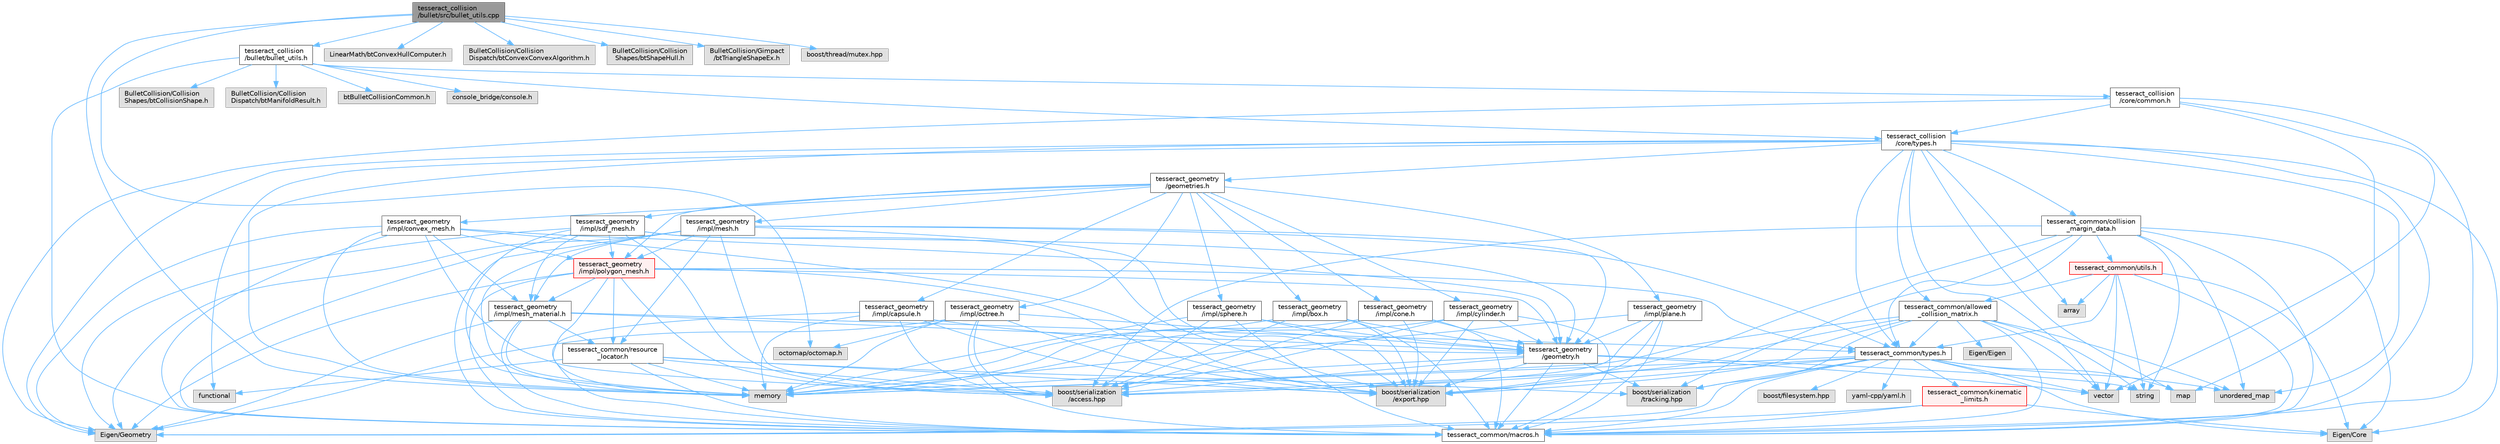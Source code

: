 digraph "tesseract_collision/bullet/src/bullet_utils.cpp"
{
 // LATEX_PDF_SIZE
  bgcolor="transparent";
  edge [fontname=Helvetica,fontsize=10,labelfontname=Helvetica,labelfontsize=10];
  node [fontname=Helvetica,fontsize=10,shape=box,height=0.2,width=0.4];
  Node1 [label="tesseract_collision\l/bullet/src/bullet_utils.cpp",height=0.2,width=0.4,color="gray40", fillcolor="grey60", style="filled", fontcolor="black",tooltip="Tesseract ROS Bullet environment utility function."];
  Node1 -> Node2 [color="steelblue1",style="solid"];
  Node2 [label="tesseract_collision\l/bullet/bullet_utils.h",height=0.2,width=0.4,color="grey40", fillcolor="white", style="filled",URL="$d6/d91/bullet__utils_8h.html",tooltip="Tesseract ROS Bullet environment utility function."];
  Node2 -> Node3 [color="steelblue1",style="solid"];
  Node3 [label="tesseract_common/macros.h",height=0.2,width=0.4,color="grey40", fillcolor="white", style="filled",URL="$de/d3c/macros_8h.html",tooltip="Common Tesseract Macros."];
  Node2 -> Node4 [color="steelblue1",style="solid"];
  Node4 [label="BulletCollision/Collision\lShapes/btCollisionShape.h",height=0.2,width=0.4,color="grey60", fillcolor="#E0E0E0", style="filled",tooltip=" "];
  Node2 -> Node5 [color="steelblue1",style="solid"];
  Node5 [label="BulletCollision/Collision\lDispatch/btManifoldResult.h",height=0.2,width=0.4,color="grey60", fillcolor="#E0E0E0", style="filled",tooltip=" "];
  Node2 -> Node6 [color="steelblue1",style="solid"];
  Node6 [label="btBulletCollisionCommon.h",height=0.2,width=0.4,color="grey60", fillcolor="#E0E0E0", style="filled",tooltip=" "];
  Node2 -> Node7 [color="steelblue1",style="solid"];
  Node7 [label="console_bridge/console.h",height=0.2,width=0.4,color="grey60", fillcolor="#E0E0E0", style="filled",tooltip=" "];
  Node2 -> Node8 [color="steelblue1",style="solid"];
  Node8 [label="tesseract_collision\l/core/types.h",height=0.2,width=0.4,color="grey40", fillcolor="white", style="filled",URL="$d3/db3/tesseract__collision_2core_2include_2tesseract__collision_2core_2types_8h.html",tooltip="Tesseracts Collision Common Types."];
  Node8 -> Node3 [color="steelblue1",style="solid"];
  Node8 -> Node9 [color="steelblue1",style="solid"];
  Node9 [label="Eigen/Core",height=0.2,width=0.4,color="grey60", fillcolor="#E0E0E0", style="filled",tooltip=" "];
  Node8 -> Node10 [color="steelblue1",style="solid"];
  Node10 [label="Eigen/Geometry",height=0.2,width=0.4,color="grey60", fillcolor="#E0E0E0", style="filled",tooltip=" "];
  Node8 -> Node11 [color="steelblue1",style="solid"];
  Node11 [label="vector",height=0.2,width=0.4,color="grey60", fillcolor="#E0E0E0", style="filled",tooltip=" "];
  Node8 -> Node12 [color="steelblue1",style="solid"];
  Node12 [label="memory",height=0.2,width=0.4,color="grey60", fillcolor="#E0E0E0", style="filled",tooltip=" "];
  Node8 -> Node13 [color="steelblue1",style="solid"];
  Node13 [label="map",height=0.2,width=0.4,color="grey60", fillcolor="#E0E0E0", style="filled",tooltip=" "];
  Node8 -> Node14 [color="steelblue1",style="solid"];
  Node14 [label="array",height=0.2,width=0.4,color="grey60", fillcolor="#E0E0E0", style="filled",tooltip=" "];
  Node8 -> Node15 [color="steelblue1",style="solid"];
  Node15 [label="unordered_map",height=0.2,width=0.4,color="grey60", fillcolor="#E0E0E0", style="filled",tooltip=" "];
  Node8 -> Node16 [color="steelblue1",style="solid"];
  Node16 [label="functional",height=0.2,width=0.4,color="grey60", fillcolor="#E0E0E0", style="filled",tooltip=" "];
  Node8 -> Node17 [color="steelblue1",style="solid"];
  Node17 [label="tesseract_geometry\l/geometries.h",height=0.2,width=0.4,color="grey40", fillcolor="white", style="filled",URL="$d4/ddb/geometries_8h.html",tooltip="Tesseract Geometries."];
  Node17 -> Node18 [color="steelblue1",style="solid"];
  Node18 [label="tesseract_geometry\l/impl/box.h",height=0.2,width=0.4,color="grey40", fillcolor="white", style="filled",URL="$df/d9e/tesseract__geometry_2include_2tesseract__geometry_2impl_2box_8h.html",tooltip="Tesseract Box Geometry."];
  Node18 -> Node3 [color="steelblue1",style="solid"];
  Node18 -> Node19 [color="steelblue1",style="solid"];
  Node19 [label="boost/serialization\l/access.hpp",height=0.2,width=0.4,color="grey60", fillcolor="#E0E0E0", style="filled",tooltip=" "];
  Node18 -> Node20 [color="steelblue1",style="solid"];
  Node20 [label="boost/serialization\l/export.hpp",height=0.2,width=0.4,color="grey60", fillcolor="#E0E0E0", style="filled",tooltip=" "];
  Node18 -> Node12 [color="steelblue1",style="solid"];
  Node18 -> Node21 [color="steelblue1",style="solid"];
  Node21 [label="tesseract_geometry\l/geometry.h",height=0.2,width=0.4,color="grey40", fillcolor="white", style="filled",URL="$d0/da6/tesseract__geometry_2include_2tesseract__geometry_2geometry_8h.html",tooltip="Tesseract Geometries."];
  Node21 -> Node3 [color="steelblue1",style="solid"];
  Node21 -> Node19 [color="steelblue1",style="solid"];
  Node21 -> Node20 [color="steelblue1",style="solid"];
  Node21 -> Node12 [color="steelblue1",style="solid"];
  Node21 -> Node22 [color="steelblue1",style="solid"];
  Node22 [label="string",height=0.2,width=0.4,color="grey60", fillcolor="#E0E0E0", style="filled",tooltip=" "];
  Node21 -> Node11 [color="steelblue1",style="solid"];
  Node21 -> Node23 [color="steelblue1",style="solid"];
  Node23 [label="boost/serialization\l/tracking.hpp",height=0.2,width=0.4,color="grey60", fillcolor="#E0E0E0", style="filled",tooltip=" "];
  Node17 -> Node24 [color="steelblue1",style="solid"];
  Node24 [label="tesseract_geometry\l/impl/capsule.h",height=0.2,width=0.4,color="grey40", fillcolor="white", style="filled",URL="$d8/d2b/tesseract__geometry_2include_2tesseract__geometry_2impl_2capsule_8h.html",tooltip="Tesseract Capsule Geometry."];
  Node24 -> Node3 [color="steelblue1",style="solid"];
  Node24 -> Node19 [color="steelblue1",style="solid"];
  Node24 -> Node20 [color="steelblue1",style="solid"];
  Node24 -> Node12 [color="steelblue1",style="solid"];
  Node24 -> Node21 [color="steelblue1",style="solid"];
  Node17 -> Node25 [color="steelblue1",style="solid"];
  Node25 [label="tesseract_geometry\l/impl/cone.h",height=0.2,width=0.4,color="grey40", fillcolor="white", style="filled",URL="$dc/df2/tesseract__geometry_2include_2tesseract__geometry_2impl_2cone_8h.html",tooltip="Tesseract Cone Geometry."];
  Node25 -> Node3 [color="steelblue1",style="solid"];
  Node25 -> Node19 [color="steelblue1",style="solid"];
  Node25 -> Node20 [color="steelblue1",style="solid"];
  Node25 -> Node12 [color="steelblue1",style="solid"];
  Node25 -> Node21 [color="steelblue1",style="solid"];
  Node17 -> Node26 [color="steelblue1",style="solid"];
  Node26 [label="tesseract_geometry\l/impl/convex_mesh.h",height=0.2,width=0.4,color="grey40", fillcolor="white", style="filled",URL="$de/dd2/tesseract__geometry_2include_2tesseract__geometry_2impl_2convex__mesh_8h.html",tooltip="Tesseract Convex Mesh Geometry."];
  Node26 -> Node3 [color="steelblue1",style="solid"];
  Node26 -> Node19 [color="steelblue1",style="solid"];
  Node26 -> Node20 [color="steelblue1",style="solid"];
  Node26 -> Node10 [color="steelblue1",style="solid"];
  Node26 -> Node12 [color="steelblue1",style="solid"];
  Node26 -> Node21 [color="steelblue1",style="solid"];
  Node26 -> Node27 [color="steelblue1",style="solid"];
  Node27 [label="tesseract_geometry\l/impl/mesh_material.h",height=0.2,width=0.4,color="grey40", fillcolor="white", style="filled",URL="$df/d8e/mesh__material_8h.html",tooltip="Tesseract Mesh Material read from a mesh file."];
  Node27 -> Node3 [color="steelblue1",style="solid"];
  Node27 -> Node28 [color="steelblue1",style="solid"];
  Node28 [label="tesseract_common/resource\l_locator.h",height=0.2,width=0.4,color="grey40", fillcolor="white", style="filled",URL="$d3/d95/resource__locator_8h.html",tooltip="Locate and retrieve resource data."];
  Node28 -> Node3 [color="steelblue1",style="solid"];
  Node28 -> Node19 [color="steelblue1",style="solid"];
  Node28 -> Node16 [color="steelblue1",style="solid"];
  Node28 -> Node12 [color="steelblue1",style="solid"];
  Node28 -> Node20 [color="steelblue1",style="solid"];
  Node28 -> Node23 [color="steelblue1",style="solid"];
  Node27 -> Node10 [color="steelblue1",style="solid"];
  Node27 -> Node12 [color="steelblue1",style="solid"];
  Node27 -> Node21 [color="steelblue1",style="solid"];
  Node27 -> Node29 [color="steelblue1",style="solid"];
  Node29 [label="tesseract_common/types.h",height=0.2,width=0.4,color="grey40", fillcolor="white", style="filled",URL="$dd/ddb/tesseract__common_2include_2tesseract__common_2types_8h.html",tooltip="Common Tesseract Types."];
  Node29 -> Node3 [color="steelblue1",style="solid"];
  Node29 -> Node19 [color="steelblue1",style="solid"];
  Node29 -> Node9 [color="steelblue1",style="solid"];
  Node29 -> Node10 [color="steelblue1",style="solid"];
  Node29 -> Node11 [color="steelblue1",style="solid"];
  Node29 -> Node12 [color="steelblue1",style="solid"];
  Node29 -> Node13 [color="steelblue1",style="solid"];
  Node29 -> Node15 [color="steelblue1",style="solid"];
  Node29 -> Node30 [color="steelblue1",style="solid"];
  Node30 [label="boost/filesystem.hpp",height=0.2,width=0.4,color="grey60", fillcolor="#E0E0E0", style="filled",tooltip=" "];
  Node29 -> Node31 [color="steelblue1",style="solid"];
  Node31 [label="yaml-cpp/yaml.h",height=0.2,width=0.4,color="grey60", fillcolor="#E0E0E0", style="filled",tooltip=" "];
  Node29 -> Node32 [color="steelblue1",style="solid"];
  Node32 [label="tesseract_common/kinematic\l_limits.h",height=0.2,width=0.4,color="red", fillcolor="#FFF0F0", style="filled",URL="$d9/dc2/kinematic__limits_8h.html",tooltip="Common Tesseract Kinematic Limits and Related Utility Functions."];
  Node32 -> Node3 [color="steelblue1",style="solid"];
  Node32 -> Node9 [color="steelblue1",style="solid"];
  Node32 -> Node10 [color="steelblue1",style="solid"];
  Node29 -> Node20 [color="steelblue1",style="solid"];
  Node29 -> Node23 [color="steelblue1",style="solid"];
  Node26 -> Node34 [color="steelblue1",style="solid"];
  Node34 [label="tesseract_geometry\l/impl/polygon_mesh.h",height=0.2,width=0.4,color="red", fillcolor="#FFF0F0", style="filled",URL="$d2/deb/polygon__mesh_8h.html",tooltip="Tesseract Polygon Mesh Geometry."];
  Node34 -> Node3 [color="steelblue1",style="solid"];
  Node34 -> Node19 [color="steelblue1",style="solid"];
  Node34 -> Node20 [color="steelblue1",style="solid"];
  Node34 -> Node10 [color="steelblue1",style="solid"];
  Node34 -> Node12 [color="steelblue1",style="solid"];
  Node34 -> Node29 [color="steelblue1",style="solid"];
  Node34 -> Node28 [color="steelblue1",style="solid"];
  Node34 -> Node21 [color="steelblue1",style="solid"];
  Node34 -> Node27 [color="steelblue1",style="solid"];
  Node17 -> Node45 [color="steelblue1",style="solid"];
  Node45 [label="tesseract_geometry\l/impl/cylinder.h",height=0.2,width=0.4,color="grey40", fillcolor="white", style="filled",URL="$d8/d3b/tesseract__geometry_2include_2tesseract__geometry_2impl_2cylinder_8h.html",tooltip="Tesseract Cylinder Geometry."];
  Node45 -> Node3 [color="steelblue1",style="solid"];
  Node45 -> Node19 [color="steelblue1",style="solid"];
  Node45 -> Node20 [color="steelblue1",style="solid"];
  Node45 -> Node12 [color="steelblue1",style="solid"];
  Node45 -> Node21 [color="steelblue1",style="solid"];
  Node17 -> Node46 [color="steelblue1",style="solid"];
  Node46 [label="tesseract_geometry\l/impl/mesh.h",height=0.2,width=0.4,color="grey40", fillcolor="white", style="filled",URL="$d5/d93/tesseract__geometry_2include_2tesseract__geometry_2impl_2mesh_8h.html",tooltip="Tesseract Mesh Geometry."];
  Node46 -> Node3 [color="steelblue1",style="solid"];
  Node46 -> Node28 [color="steelblue1",style="solid"];
  Node46 -> Node19 [color="steelblue1",style="solid"];
  Node46 -> Node20 [color="steelblue1",style="solid"];
  Node46 -> Node10 [color="steelblue1",style="solid"];
  Node46 -> Node12 [color="steelblue1",style="solid"];
  Node46 -> Node29 [color="steelblue1",style="solid"];
  Node46 -> Node21 [color="steelblue1",style="solid"];
  Node46 -> Node27 [color="steelblue1",style="solid"];
  Node46 -> Node34 [color="steelblue1",style="solid"];
  Node17 -> Node47 [color="steelblue1",style="solid"];
  Node47 [label="tesseract_geometry\l/impl/octree.h",height=0.2,width=0.4,color="grey40", fillcolor="white", style="filled",URL="$df/d5e/tesseract__geometry_2include_2tesseract__geometry_2impl_2octree_8h.html",tooltip="Tesseract Octree Geometry."];
  Node47 -> Node3 [color="steelblue1",style="solid"];
  Node47 -> Node19 [color="steelblue1",style="solid"];
  Node47 -> Node20 [color="steelblue1",style="solid"];
  Node47 -> Node10 [color="steelblue1",style="solid"];
  Node47 -> Node12 [color="steelblue1",style="solid"];
  Node47 -> Node48 [color="steelblue1",style="solid"];
  Node48 [label="octomap/octomap.h",height=0.2,width=0.4,color="grey60", fillcolor="#E0E0E0", style="filled",tooltip=" "];
  Node47 -> Node21 [color="steelblue1",style="solid"];
  Node17 -> Node49 [color="steelblue1",style="solid"];
  Node49 [label="tesseract_geometry\l/impl/plane.h",height=0.2,width=0.4,color="grey40", fillcolor="white", style="filled",URL="$db/d8b/plane_8h.html",tooltip="Tesseract Plane Geometry."];
  Node49 -> Node3 [color="steelblue1",style="solid"];
  Node49 -> Node19 [color="steelblue1",style="solid"];
  Node49 -> Node20 [color="steelblue1",style="solid"];
  Node49 -> Node12 [color="steelblue1",style="solid"];
  Node49 -> Node21 [color="steelblue1",style="solid"];
  Node17 -> Node34 [color="steelblue1",style="solid"];
  Node17 -> Node50 [color="steelblue1",style="solid"];
  Node50 [label="tesseract_geometry\l/impl/sdf_mesh.h",height=0.2,width=0.4,color="grey40", fillcolor="white", style="filled",URL="$d2/d17/tesseract__geometry_2include_2tesseract__geometry_2impl_2sdf__mesh_8h.html",tooltip="Tesseract SDF Mesh Geometry."];
  Node50 -> Node3 [color="steelblue1",style="solid"];
  Node50 -> Node19 [color="steelblue1",style="solid"];
  Node50 -> Node20 [color="steelblue1",style="solid"];
  Node50 -> Node10 [color="steelblue1",style="solid"];
  Node50 -> Node12 [color="steelblue1",style="solid"];
  Node50 -> Node21 [color="steelblue1",style="solid"];
  Node50 -> Node27 [color="steelblue1",style="solid"];
  Node50 -> Node34 [color="steelblue1",style="solid"];
  Node17 -> Node51 [color="steelblue1",style="solid"];
  Node51 [label="tesseract_geometry\l/impl/sphere.h",height=0.2,width=0.4,color="grey40", fillcolor="white", style="filled",URL="$d8/db6/tesseract__geometry_2include_2tesseract__geometry_2impl_2sphere_8h.html",tooltip="Tesseract Sphere Geometry."];
  Node51 -> Node3 [color="steelblue1",style="solid"];
  Node51 -> Node19 [color="steelblue1",style="solid"];
  Node51 -> Node20 [color="steelblue1",style="solid"];
  Node51 -> Node12 [color="steelblue1",style="solid"];
  Node51 -> Node21 [color="steelblue1",style="solid"];
  Node8 -> Node29 [color="steelblue1",style="solid"];
  Node8 -> Node52 [color="steelblue1",style="solid"];
  Node52 [label="tesseract_common/collision\l_margin_data.h",height=0.2,width=0.4,color="grey40", fillcolor="white", style="filled",URL="$d4/da8/collision__margin__data_8h.html",tooltip="This is used to store collision margin information."];
  Node52 -> Node3 [color="steelblue1",style="solid"];
  Node52 -> Node19 [color="steelblue1",style="solid"];
  Node52 -> Node9 [color="steelblue1",style="solid"];
  Node52 -> Node22 [color="steelblue1",style="solid"];
  Node52 -> Node15 [color="steelblue1",style="solid"];
  Node52 -> Node29 [color="steelblue1",style="solid"];
  Node52 -> Node53 [color="steelblue1",style="solid"];
  Node53 [label="tesseract_common/utils.h",height=0.2,width=0.4,color="red", fillcolor="#FFF0F0", style="filled",URL="$dc/d79/tesseract__common_2include_2tesseract__common_2utils_8h.html",tooltip="Common Tesseract Utility Functions."];
  Node53 -> Node3 [color="steelblue1",style="solid"];
  Node53 -> Node14 [color="steelblue1",style="solid"];
  Node53 -> Node11 [color="steelblue1",style="solid"];
  Node53 -> Node22 [color="steelblue1",style="solid"];
  Node53 -> Node9 [color="steelblue1",style="solid"];
  Node53 -> Node59 [color="steelblue1",style="solid"];
  Node59 [label="tesseract_common/allowed\l_collision_matrix.h",height=0.2,width=0.4,color="grey40", fillcolor="white", style="filled",URL="$d2/d01/allowed__collision__matrix_8h.html",tooltip=" "];
  Node59 -> Node3 [color="steelblue1",style="solid"];
  Node59 -> Node19 [color="steelblue1",style="solid"];
  Node59 -> Node22 [color="steelblue1",style="solid"];
  Node59 -> Node11 [color="steelblue1",style="solid"];
  Node59 -> Node12 [color="steelblue1",style="solid"];
  Node59 -> Node60 [color="steelblue1",style="solid"];
  Node60 [label="Eigen/Eigen",height=0.2,width=0.4,color="grey60", fillcolor="#E0E0E0", style="filled",tooltip=" "];
  Node59 -> Node15 [color="steelblue1",style="solid"];
  Node59 -> Node29 [color="steelblue1",style="solid"];
  Node59 -> Node20 [color="steelblue1",style="solid"];
  Node59 -> Node23 [color="steelblue1",style="solid"];
  Node53 -> Node29 [color="steelblue1",style="solid"];
  Node52 -> Node20 [color="steelblue1",style="solid"];
  Node52 -> Node23 [color="steelblue1",style="solid"];
  Node8 -> Node59 [color="steelblue1",style="solid"];
  Node2 -> Node61 [color="steelblue1",style="solid"];
  Node61 [label="tesseract_collision\l/core/common.h",height=0.2,width=0.4,color="grey40", fillcolor="white", style="filled",URL="$dc/d54/common_8h.html",tooltip="This is a collection of common methods."];
  Node61 -> Node3 [color="steelblue1",style="solid"];
  Node61 -> Node13 [color="steelblue1",style="solid"];
  Node61 -> Node11 [color="steelblue1",style="solid"];
  Node61 -> Node10 [color="steelblue1",style="solid"];
  Node61 -> Node8 [color="steelblue1",style="solid"];
  Node1 -> Node62 [color="steelblue1",style="solid"];
  Node62 [label="LinearMath/btConvexHullComputer.h",height=0.2,width=0.4,color="grey60", fillcolor="#E0E0E0", style="filled",tooltip=" "];
  Node1 -> Node63 [color="steelblue1",style="solid"];
  Node63 [label="BulletCollision/Collision\lDispatch/btConvexConvexAlgorithm.h",height=0.2,width=0.4,color="grey60", fillcolor="#E0E0E0", style="filled",tooltip=" "];
  Node1 -> Node64 [color="steelblue1",style="solid"];
  Node64 [label="BulletCollision/Collision\lShapes/btShapeHull.h",height=0.2,width=0.4,color="grey60", fillcolor="#E0E0E0", style="filled",tooltip=" "];
  Node1 -> Node65 [color="steelblue1",style="solid"];
  Node65 [label="BulletCollision/Gimpact\l/btTriangleShapeEx.h",height=0.2,width=0.4,color="grey60", fillcolor="#E0E0E0", style="filled",tooltip=" "];
  Node1 -> Node66 [color="steelblue1",style="solid"];
  Node66 [label="boost/thread/mutex.hpp",height=0.2,width=0.4,color="grey60", fillcolor="#E0E0E0", style="filled",tooltip=" "];
  Node1 -> Node12 [color="steelblue1",style="solid"];
  Node1 -> Node48 [color="steelblue1",style="solid"];
}
